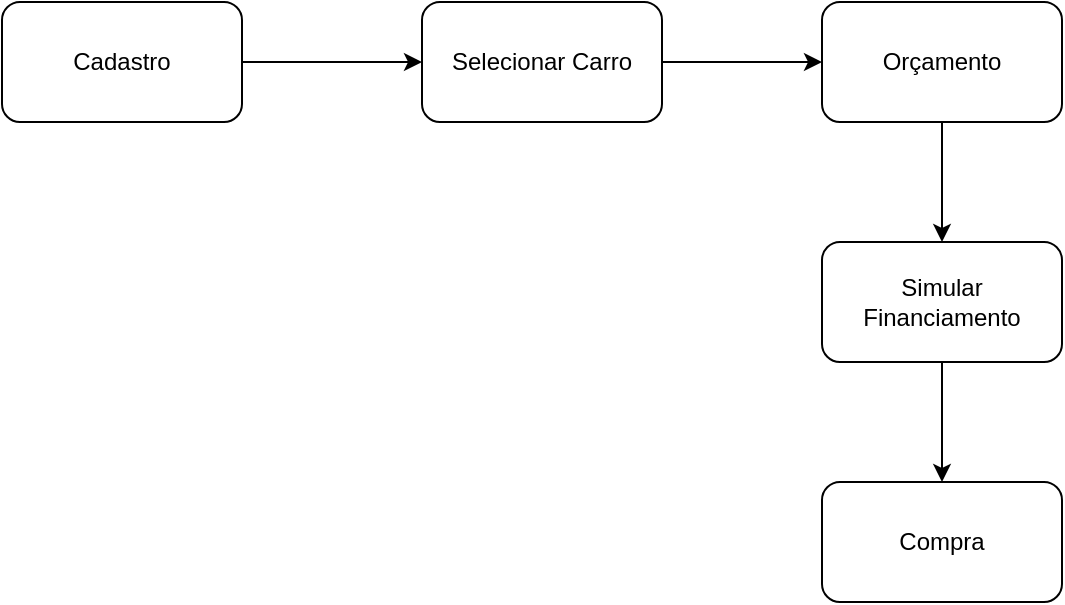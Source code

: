 <mxfile version="26.0.16">
  <diagram id="C5RBs43oDa-KdzZeNtuy" name="Page-1">
    <mxGraphModel dx="880" dy="468" grid="1" gridSize="10" guides="1" tooltips="1" connect="1" arrows="1" fold="1" page="1" pageScale="1" pageWidth="827" pageHeight="1169" math="0" shadow="0">
      <root>
        <mxCell id="WIyWlLk6GJQsqaUBKTNV-0" />
        <mxCell id="WIyWlLk6GJQsqaUBKTNV-1" parent="WIyWlLk6GJQsqaUBKTNV-0" />
        <mxCell id="pB8M39qH9kSYK9Ixvafu-13" style="edgeStyle=orthogonalEdgeStyle;rounded=0;orthogonalLoop=1;jettySize=auto;html=1;" edge="1" parent="WIyWlLk6GJQsqaUBKTNV-1" source="pB8M39qH9kSYK9Ixvafu-0" target="pB8M39qH9kSYK9Ixvafu-2">
          <mxGeometry relative="1" as="geometry" />
        </mxCell>
        <mxCell id="pB8M39qH9kSYK9Ixvafu-0" value="Cadastro" style="rounded=1;whiteSpace=wrap;html=1;" vertex="1" parent="WIyWlLk6GJQsqaUBKTNV-1">
          <mxGeometry x="80" y="120" width="120" height="60" as="geometry" />
        </mxCell>
        <mxCell id="pB8M39qH9kSYK9Ixvafu-15" style="edgeStyle=orthogonalEdgeStyle;rounded=0;orthogonalLoop=1;jettySize=auto;html=1;" edge="1" parent="WIyWlLk6GJQsqaUBKTNV-1" source="pB8M39qH9kSYK9Ixvafu-1" target="pB8M39qH9kSYK9Ixvafu-3">
          <mxGeometry relative="1" as="geometry" />
        </mxCell>
        <mxCell id="pB8M39qH9kSYK9Ixvafu-1" value="Orçamento" style="rounded=1;whiteSpace=wrap;html=1;" vertex="1" parent="WIyWlLk6GJQsqaUBKTNV-1">
          <mxGeometry x="490" y="120" width="120" height="60" as="geometry" />
        </mxCell>
        <mxCell id="pB8M39qH9kSYK9Ixvafu-14" style="edgeStyle=orthogonalEdgeStyle;rounded=0;orthogonalLoop=1;jettySize=auto;html=1;" edge="1" parent="WIyWlLk6GJQsqaUBKTNV-1" source="pB8M39qH9kSYK9Ixvafu-2" target="pB8M39qH9kSYK9Ixvafu-1">
          <mxGeometry relative="1" as="geometry" />
        </mxCell>
        <mxCell id="pB8M39qH9kSYK9Ixvafu-2" value="Selecionar Carro" style="rounded=1;whiteSpace=wrap;html=1;" vertex="1" parent="WIyWlLk6GJQsqaUBKTNV-1">
          <mxGeometry x="290" y="120" width="120" height="60" as="geometry" />
        </mxCell>
        <mxCell id="pB8M39qH9kSYK9Ixvafu-11" style="edgeStyle=orthogonalEdgeStyle;rounded=0;orthogonalLoop=1;jettySize=auto;html=1;" edge="1" parent="WIyWlLk6GJQsqaUBKTNV-1" source="pB8M39qH9kSYK9Ixvafu-3" target="pB8M39qH9kSYK9Ixvafu-4">
          <mxGeometry relative="1" as="geometry" />
        </mxCell>
        <mxCell id="pB8M39qH9kSYK9Ixvafu-3" value="Simular Financiamento" style="rounded=1;whiteSpace=wrap;html=1;" vertex="1" parent="WIyWlLk6GJQsqaUBKTNV-1">
          <mxGeometry x="490" y="240" width="120" height="60" as="geometry" />
        </mxCell>
        <mxCell id="pB8M39qH9kSYK9Ixvafu-4" value="Compra" style="rounded=1;whiteSpace=wrap;html=1;" vertex="1" parent="WIyWlLk6GJQsqaUBKTNV-1">
          <mxGeometry x="490" y="360" width="120" height="60" as="geometry" />
        </mxCell>
      </root>
    </mxGraphModel>
  </diagram>
</mxfile>
